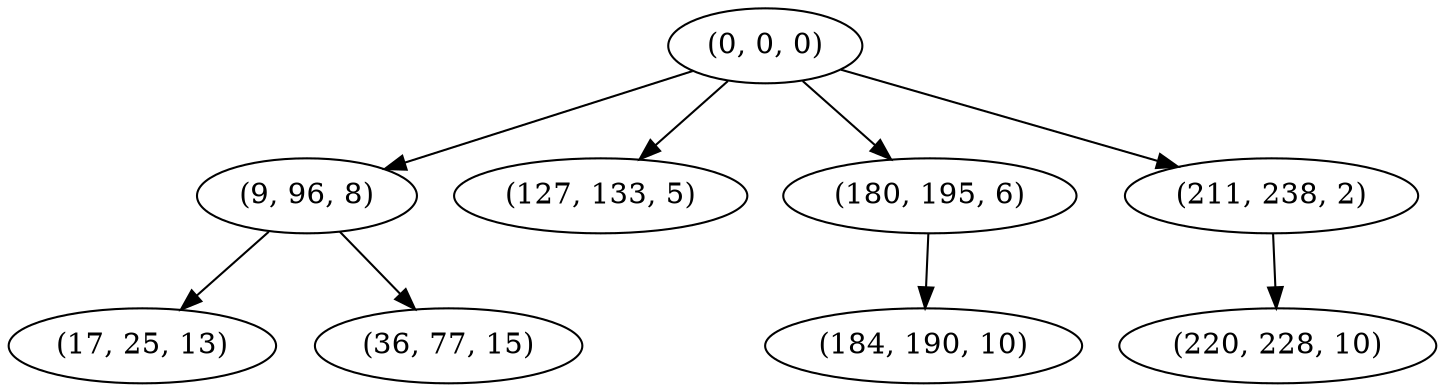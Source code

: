 digraph tree {
    "(0, 0, 0)";
    "(9, 96, 8)";
    "(17, 25, 13)";
    "(36, 77, 15)";
    "(127, 133, 5)";
    "(180, 195, 6)";
    "(184, 190, 10)";
    "(211, 238, 2)";
    "(220, 228, 10)";
    "(0, 0, 0)" -> "(9, 96, 8)";
    "(0, 0, 0)" -> "(127, 133, 5)";
    "(0, 0, 0)" -> "(180, 195, 6)";
    "(0, 0, 0)" -> "(211, 238, 2)";
    "(9, 96, 8)" -> "(17, 25, 13)";
    "(9, 96, 8)" -> "(36, 77, 15)";
    "(180, 195, 6)" -> "(184, 190, 10)";
    "(211, 238, 2)" -> "(220, 228, 10)";
}
